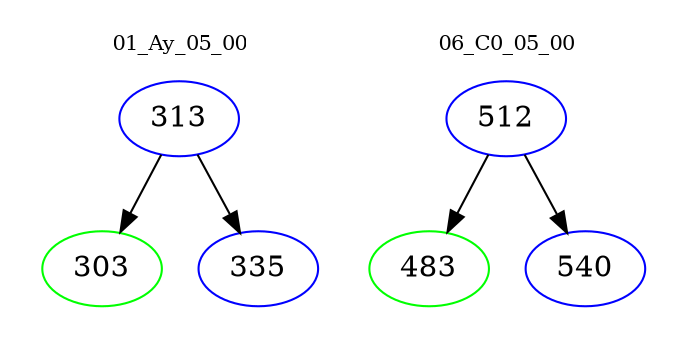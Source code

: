 digraph{
subgraph cluster_0 {
color = white
label = "01_Ay_05_00";
fontsize=10;
T0_313 [label="313", color="blue"]
T0_313 -> T0_303 [color="black"]
T0_303 [label="303", color="green"]
T0_313 -> T0_335 [color="black"]
T0_335 [label="335", color="blue"]
}
subgraph cluster_1 {
color = white
label = "06_C0_05_00";
fontsize=10;
T1_512 [label="512", color="blue"]
T1_512 -> T1_483 [color="black"]
T1_483 [label="483", color="green"]
T1_512 -> T1_540 [color="black"]
T1_540 [label="540", color="blue"]
}
}
